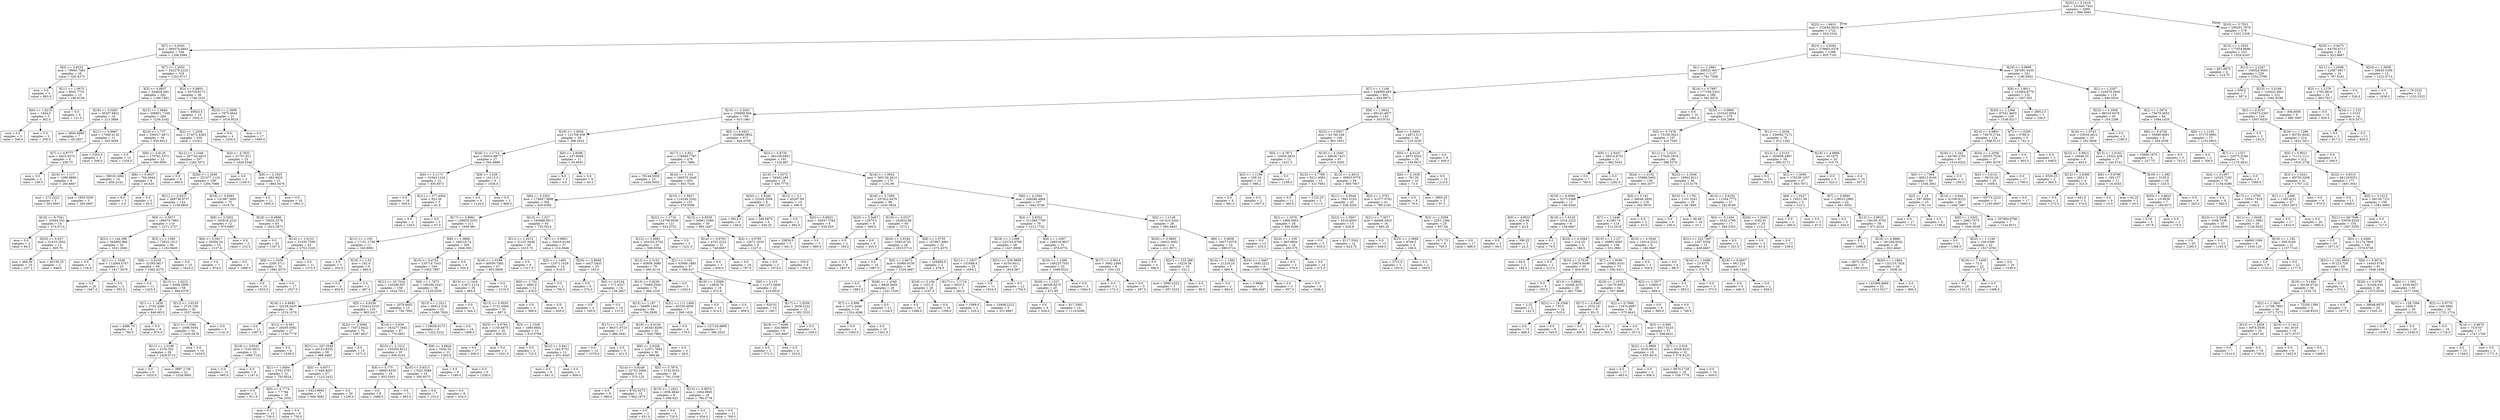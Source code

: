 digraph Tree {
node [shape=box] ;
0 [label="X[25] <= 5.1619\nmse = 331640.7441\nsamples = 2000\nvalue = 994.5945"] ;
1 [label="X[25] <= 1.6631\nmse = 315644.5816\nsamples = 1722\nvalue = 924.1034"] ;
0 -> 1 [labeldistance=2.5, labelangle=45, headlabel="True"] ;
2 [label="X[7] <= 0.8355\nmse = 369374.9403\nsamples = 334\nvalue = 1208.2994"] ;
1 -> 2 ;
3 [label="X[0] <= 3.8223\nmse = 79940.7461\nsamples = 16\nvalue = 320.4375"] ;
2 -> 3 ;
4 [label="mse = 0.0\nsamples = 3\nvalue = 883.0"] ;
3 -> 4 ;
5 [label="X[11] <= 1.0675\nmse = 8501.7751\nsamples = 13\nvalue = 190.6154"] ;
3 -> 5 ;
6 [label="X[6] <= 1.8215\nmse = 1944.0\nsamples = 5\nvalue = 302.0"] ;
5 -> 6 ;
7 [label="mse = 0.0\nsamples = 3\nvalue = 266.0"] ;
6 -> 7 ;
8 [label="mse = 0.0\nsamples = 2\nvalue = 356.0"] ;
6 -> 8 ;
9 [label="mse = 0.0\nsamples = 8\nvalue = 121.0"] ;
5 -> 9 ;
10 [label="X[7] <= 1.2555\nmse = 342279.2225\nsamples = 318\nvalue = 1252.9717"] ;
2 -> 10 ;
11 [label="X[3] <= 0.8937\nmse = 344828.082\nsamples = 282\nvalue = 1189.7482"] ;
10 -> 11 ;
12 [label="X[18] <= 5.0283\nmse = 30207.6821\nsamples = 18\nvalue = 213.3889"] ;
11 -> 12 ;
13 [label="mse = 3840.4898\nsamples = 7\nvalue = 45.2857"] ;
12 -> 13 ;
14 [label="X[11] <= 0.9667\nmse = 17560.4132\nsamples = 11\nvalue = 320.3636"] ;
12 -> 14 ;
15 [label="X[7] <= 0.8777\nmse = 4425.9375\nsamples = 8\nvalue = 250.75"] ;
14 -> 15 ;
16 [label="mse = 0.0\nsamples = 2\nvalue = 149.0"] ;
15 -> 16 ;
17 [label="X[19] <= 1.117\nmse = 1299.8889\nsamples = 6\nvalue = 284.6667"] ;
15 -> 17 ;
18 [label="mse = 272.2222\nsamples = 3\nvalue = 303.6667"] ;
17 -> 18 ;
19 [label="mse = 1605.5556\nsamples = 3\nvalue = 265.6667"] ;
17 -> 19 ;
20 [label="mse = 5202.0\nsamples = 3\nvalue = 506.0"] ;
14 -> 20 ;
21 [label="X[15] <= 1.0646\nmse = 296851.7169\nsamples = 264\nvalue = 1256.3182"] ;
11 -> 21 ;
22 [label="X[10] <= 1.737\nmse = 250017.4671\nsamples = 34\nvalue = 830.9412"] ;
21 -> 22 ;
23 [label="mse = 0.0\nsamples = 12\nvalue = 1326.0"] ;
22 -> 23 ;
24 [label="X[8] <= 0.9135\nmse = 179791.5372\nsamples = 22\nvalue = 560.9091"] ;
22 -> 24 ;
25 [label="mse = 39019.1684\nsamples = 14\nvalue = 858.2143"] ;
24 -> 25 ;
26 [label="X[8] <= 0.9437\nmse = 764.4844\nsamples = 8\nvalue = 40.625"] ;
24 -> 26 ;
27 [label="mse = 8.0\nsamples = 3\nvalue = 5.0"] ;
26 -> 27 ;
28 [label="mse = 0.0\nsamples = 5\nvalue = 62.0"] ;
26 -> 28 ;
29 [label="X[2] <= 1.3206\nmse = 273072.4383\nsamples = 230\nvalue = 1319.2"] ;
21 -> 29 ;
30 [label="X[12] <= 1.1546\nmse = 267744.4915\nsamples = 207\nvalue = 1262.5072"] ;
29 -> 30 ;
31 [label="mse = 0.0\nsamples = 8\nvalue = 460.0"] ;
30 -> 31 ;
32 [label="X[26] <= 1.2046\nmse = 251577.1124\nsamples = 199\nvalue = 1294.7688"] ;
30 -> 32 ;
33 [label="X[11] <= 0.9237\nmse = 268736.9737\nsamples = 124\nvalue = 1158.6855"] ;
32 -> 33 ;
34 [label="X[18] <= 8.7041\nmse = 32944.352\nsamples = 14\nvalue = 274.0714"] ;
33 -> 34 ;
35 [label="mse = 0.0\nsamples = 2\nvalue = 84.0"] ;
34 -> 35 ;
36 [label="X[20] <= 0.837\nmse = 31410.3542\nsamples = 12\nvalue = 305.75"] ;
34 -> 36 ;
37 [label="mse = 466.56\nsamples = 10\nvalue = 237.2"] ;
36 -> 37 ;
38 [label="mse = 45156.25\nsamples = 2\nvalue = 648.5"] ;
36 -> 38 ;
39 [label="X[9] <= 3.5971\nmse = 186474.7983\nsamples = 110\nvalue = 1271.2727"] ;
33 -> 39 ;
40 [label="X[21] <= 144.398\nmse = 393892.966\nsamples = 26\nvalue = 1621.2692"] ;
39 -> 40 ;
41 [label="mse = 0.0\nsamples = 3\nvalue = 118.0"] ;
40 -> 41 ;
42 [label="X[1] <= 1.3338\nmse = 112064.5747\nsamples = 23\nvalue = 1817.3478"] ;
40 -> 42 ;
43 [label="mse = 0.0\nsamples = 20\nvalue = 1947.0"] ;
42 -> 43 ;
44 [label="mse = 0.0\nsamples = 3\nvalue = 953.0"] ;
42 -> 44 ;
45 [label="X[3] <= 1.1595\nmse = 72622.1512\nsamples = 84\nvalue = 1162.9405"] ;
39 -> 45 ;
46 [label="X[8] <= 0.9159\nmse = 32395.0817\nsamples = 69\nvalue = 1062.9275"] ;
45 -> 46 ;
47 [label="mse = 0.0\nsamples = 11\nvalue = 1423.0"] ;
46 -> 47 ;
48 [label="X[13] <= 1.0223\nmse = 9286.2999\nsamples = 58\nvalue = 994.6379"] ;
46 -> 48 ;
49 [label="X[1] <= 1.1839\nmse = 3702.2485\nsamples = 13\nvalue = 846.4615"] ;
48 -> 49 ;
50 [label="mse = 6486.75\nsamples = 4\nvalue = 784.5"] ;
49 -> 50 ;
51 [label="mse = 0.0\nsamples = 9\nvalue = 874.0"] ;
49 -> 51 ;
52 [label="X[12] <= 3.6235\nmse = 2724.158\nsamples = 45\nvalue = 1037.4444"] ;
48 -> 52 ;
53 [label="X[1] <= 1.3382\nmse = 2098.0454\nsamples = 42\nvalue = 1030.0476"] ;
52 -> 53 ;
54 [label="X[11] <= 1.0196\nmse = 3135.352\nsamples = 28\nvalue = 1028.0714"] ;
53 -> 54 ;
55 [label="mse = 0.0\nsamples = 6\nvalue = 1025.0"] ;
54 -> 55 ;
56 [label="mse = 3987.1736\nsamples = 22\nvalue = 1028.9091"] ;
54 -> 56 ;
57 [label="mse = 0.0\nsamples = 14\nvalue = 1034.0"] ;
53 -> 57 ;
58 [label="mse = 0.0\nsamples = 3\nvalue = 1141.0"] ;
52 -> 58 ;
59 [label="mse = 0.0\nsamples = 15\nvalue = 1623.0"] ;
45 -> 59 ;
60 [label="X[19] <= 0.9593\nmse = 141967.5691\nsamples = 75\nvalue = 1519.76"] ;
32 -> 60 ;
61 [label="X[9] <= 3.3052\nmse = 162818.2222\nsamples = 12\nvalue = 974.6667"] ;
60 -> 61 ;
62 [label="X[4] <= 5.5917\nmse = 55050.24\nsamples = 10\nvalue = 1127.6"] ;
61 -> 62 ;
63 [label="mse = 0.0\nsamples = 7\nvalue = 974.0"] ;
62 -> 63 ;
64 [label="mse = 0.0\nsamples = 3\nvalue = 1486.0"] ;
62 -> 64 ;
65 [label="mse = 0.0\nsamples = 2\nvalue = 210.0"] ;
61 -> 65 ;
66 [label="X[18] <= 6.9886\nmse = 70620.3376\nsamples = 63\nvalue = 1623.5873"] ;
60 -> 66 ;
67 [label="mse = 0.0\nsamples = 20\nvalue = 1347.0"] ;
66 -> 67 ;
68 [label="X[14] <= 1.0123\nmse = 51335.7599\nsamples = 43\nvalue = 1752.2326"] ;
66 -> 68 ;
69 [label="X[8] <= 1.0456\nmse = 2200.3711\nsamples = 32\nvalue = 1882.9375"] ;
68 -> 69 ;
70 [label="mse = 0.0\nsamples = 15\nvalue = 1833.0"] ;
69 -> 70 ;
71 [label="mse = 0.0\nsamples = 17\nvalue = 1927.0"] ;
69 -> 71 ;
72 [label="mse = 0.0\nsamples = 11\nvalue = 1372.0"] ;
68 -> 72 ;
73 [label="X[4] <= 4.7932\nmse = 31757.811\nsamples = 23\nvalue = 1829.4348"] ;
29 -> 73 ;
74 [label="mse = 0.0\nsamples = 2\nvalue = 1256.0"] ;
73 -> 74 ;
75 [label="X[9] <= 2.1925\nmse = 482.9025\nsamples = 21\nvalue = 1884.0476"] ;
73 -> 75 ;
76 [label="mse = 0.0\nsamples = 11\nvalue = 1905.0"] ;
75 -> 76 ;
77 [label="mse = 0.0\nsamples = 10\nvalue = 1861.0"] ;
75 -> 77 ;
78 [label="X[3] <= 0.8903\nmse = 45728.6173\nsamples = 36\nvalue = 1748.2222"] ;
10 -> 78 ;
79 [label="mse = 40824.0\nsamples = 15\nvalue = 1932.0"] ;
78 -> 79 ;
80 [label="X[23] <= 2.3888\nmse = 7875.6644\nsamples = 21\nvalue = 1616.9524"] ;
78 -> 80 ;
81 [label="mse = 0.0\nsamples = 4\nvalue = 1434.0"] ;
80 -> 81 ;
82 [label="mse = 0.0\nsamples = 17\nvalue = 1660.0"] ;
80 -> 82 ;
83 [label="X[23] <= 4.8392\nmse = 278603.0376\nsamples = 1388\nvalue = 855.7161"] ;
1 -> 83 ;
84 [label="X[1] <= 1.2861\nmse = 246331.9017\nsamples = 1137\nvalue = 781.7098"] ;
83 -> 84 ;
85 [label="X[7] <= 1.1148\nmse = 248095.485\nsamples = 852\nvalue = 854.8873"] ;
84 -> 85 ;
86 [label="X[10] <= 2.3261\nmse = 259089.946\nsamples = 709\nvalue = 915.1961"] ;
85 -> 86 ;
87 [label="X[19] <= 1.0654\nmse = 121706.036\nsamples = 38\nvalue = 398.2632"] ;
86 -> 87 ;
88 [label="X[26] <= 1.1713\nmse = 95910.9877\nsamples = 27\nvalue = 545.8889"] ;
87 -> 88 ;
89 [label="X[6] <= 3.1173\nmse = 31042.1224\nsamples = 21\nvalue = 405.8571"] ;
88 -> 89 ;
90 [label="mse = 0.0\nsamples = 16\nvalue = 504.0"] ;
89 -> 90 ;
91 [label="X[21] <= 377.4504\nmse = 922.56\nsamples = 5\nvalue = 91.8"] ;
89 -> 91 ;
92 [label="mse = 0.0\nsamples = 2\nvalue = 129.0"] ;
91 -> 92 ;
93 [label="mse = 0.0\nsamples = 3\nvalue = 67.0"] ;
91 -> 93 ;
94 [label="X[9] <= 3.238\nmse = 14112.0\nsamples = 6\nvalue = 1036.0"] ;
88 -> 94 ;
95 [label="mse = 0.0\nsamples = 4\nvalue = 1120.0"] ;
94 -> 95 ;
96 [label="mse = 0.0\nsamples = 2\nvalue = 868.0"] ;
94 -> 96 ;
97 [label="X[0] <= 2.8596\nmse = 227.9008\nsamples = 11\nvalue = 35.9091"] ;
87 -> 97 ;
98 [label="mse = 9.0\nsamples = 2\nvalue = 4.0"] ;
97 -> 98 ;
99 [label="mse = 0.0\nsamples = 9\nvalue = 43.0"] ;
97 -> 99 ;
100 [label="X[5] <= 0.9421\nmse = 250880.0852\nsamples = 671\nvalue = 944.4709"] ;
86 -> 100 ;
101 [label="X[17] <= 0.821\nmse = 179490.7787\nsamples = 478\nvalue = 871.7866"] ;
100 -> 101 ;
102 [label="mse = 76144.5936\nsamples = 23\nvalue = 1426.5652"] ;
101 -> 102 ;
103 [label="X[16] <= 1.102\nmse = 168370.3449\nsamples = 455\nvalue = 843.7429"] ;
101 -> 103 ;
104 [label="X[6] <= 5.2301\nmse = 174847.3998\nsamples = 304\nvalue = 926.0395"] ;
103 -> 104 ;
105 [label="X[17] <= 0.8961\nmse = 158055.5352\nsamples = 211\nvalue = 1009.981"] ;
104 -> 105 ;
106 [label="X[11] <= 1.105\nmse = 17151.1736\nsamples = 11\nvalue = 345.9091"] ;
105 -> 106 ;
107 [label="mse = 0.0\nsamples = 5\nvalue = 203.0"] ;
106 -> 107 ;
108 [label="X[16] <= 1.02\nmse = 242.0\nsamples = 6\nvalue = 465.0"] ;
106 -> 108 ;
109 [label="mse = 0.0\nsamples = 4\nvalue = 454.0"] ;
108 -> 109 ;
110 [label="mse = 0.0\nsamples = 2\nvalue = 487.0"] ;
108 -> 110 ;
111 [label="X[8] <= 1.0868\nmse = 140216.74\nsamples = 200\nvalue = 1046.505"] ;
105 -> 111 ;
112 [label="X[10] <= 6.4752\nmse = 135714.7543\nsamples = 194\nvalue = 1062.7887"] ;
111 -> 112 ;
113 [label="X[21] <= 33.7524\nmse = 120289.507\nsamples = 158\nvalue = 1024.7911"] ;
112 -> 113 ;
114 [label="X[18] <= 6.8693\nmse = 32228.3435\nsamples = 38\nvalue = 1219.1579"] ;
113 -> 114 ;
115 [label="mse = 0.0\nsamples = 11\nvalue = 1387.0"] ;
114 -> 115 ;
116 [label="X[12] <= 4.561\nmse = 29205.5062\nsamples = 27\nvalue = 1150.7778"] ;
114 -> 116 ;
117 [label="X[18] <= 9.9161\nmse = 7245.0612\nsamples = 21\nvalue = 1068.7143"] ;
116 -> 117 ;
118 [label="mse = 0.0\nsamples = 12\nvalue = 995.0"] ;
117 -> 118 ;
119 [label="mse = 0.0\nsamples = 9\nvalue = 1167.0"] ;
117 -> 119 ;
120 [label="mse = 0.0\nsamples = 6\nvalue = 1438.0"] ;
116 -> 120 ;
121 [label="X[5] <= 0.8256\nmse = 132424.0333\nsamples = 120\nvalue = 963.2417"] ;
113 -> 121 ;
122 [label="X[25] <= 3.2084\nmse = 73072.8422\nsamples = 73\nvalue = 1087.6027"] ;
121 -> 122 ;
123 [label="X[21] <= 207.3349\nmse = 44123.8335\nsamples = 58\nvalue = 988.4483"] ;
122 -> 123 ;
124 [label="X[1] <= 1.0494\nmse = 2703.3787\nsamples = 21\nvalue = 750.9524"] ;
123 -> 124 ;
125 [label="mse = 0.0\nsamples = 2\nvalue = 911.0"] ;
124 -> 125 ;
126 [label="X[0] <= 4.7774\nmse = 7.7784\nsamples = 19\nvalue = 734.1053"] ;
124 -> 126 ;
127 [label="mse = 0.0\nsamples = 13\nvalue = 736.0"] ;
126 -> 127 ;
128 [label="mse = 0.0\nsamples = 6\nvalue = 730.0"] ;
126 -> 128 ;
129 [label="X[0] <= 4.4071\nmse = 17449.8057\nsamples = 37\nvalue = 1123.2432"] ;
123 -> 129 ;
130 [label="mse = 5423.8893\nsamples = 17\nvalue = 990.5882"] ;
129 -> 130 ;
131 [label="mse = 0.0\nsamples = 20\nvalue = 1236.0"] ;
129 -> 131 ;
132 [label="mse = 0.0\nsamples = 15\nvalue = 1471.0"] ;
122 -> 132 ;
133 [label="X[14] <= 0.939\nmse = 163277.1842\nsamples = 47\nvalue = 770.0851"] ;
121 -> 133 ;
134 [label="X[23] <= 2.1512\nmse = 105264.8212\nsamples = 35\nvalue = 600.9143"] ;
133 -> 134 ;
135 [label="X[9] <= 5.775\nmse = 39983.9335\nsamples = 19\nvalue = 853.5263"] ;
134 -> 135 ;
136 [label="mse = 0.0\nsamples = 8\nvalue = 1088.0"] ;
135 -> 136 ;
137 [label="mse = 0.0\nsamples = 11\nvalue = 683.0"] ;
135 -> 137 ;
138 [label="X[10] <= 5.8313\nmse = 17022.0586\nsamples = 16\nvalue = 300.9375"] ;
134 -> 138 ;
139 [label="mse = 0.0\nsamples = 7\nvalue = 153.0"] ;
138 -> 139 ;
140 [label="mse = 0.0\nsamples = 9\nvalue = 416.0"] ;
138 -> 140 ;
141 [label="X[6] <= 4.8824\nmse = 5550.25\nsamples = 12\nvalue = 1263.5"] ;
133 -> 141 ;
142 [label="mse = 0.0\nsamples = 6\nvalue = 1189.0"] ;
141 -> 142 ;
143 [label="mse = 0.0\nsamples = 6\nvalue = 1338.0"] ;
141 -> 143 ;
144 [label="X[6] <= 1.7873\nmse = 169266.5247\nsamples = 36\nvalue = 1229.5556"] ;
112 -> 144 ;
145 [label="mse = 2078.4852\nsamples = 13\nvalue = 756.7692"] ;
144 -> 145 ;
146 [label="X[15] <= 1.2511\nmse = 66012.518\nsamples = 23\nvalue = 1496.7826"] ;
144 -> 146 ;
147 [label="mse = 118638.6173\nsamples = 9\nvalue = 1322.2222"] ;
146 -> 147 ;
148 [label="mse = 0.0\nsamples = 14\nvalue = 1609.0"] ;
146 -> 148 ;
149 [label="mse = 0.0\nsamples = 6\nvalue = 520.0"] ;
111 -> 149 ;
150 [label="X[13] <= 1.027\nmse = 160688.0911\nsamples = 93\nvalue = 735.5914"] ;
104 -> 150 ;
151 [label="X[11] <= 1.2012\nmse = 51231.0446\nsamples = 56\nvalue = 1013.75"] ;
150 -> 151 ;
152 [label="X[16] <= 1.0189\nmse = 40059.7492\nsamples = 47\nvalue = 955.6809"] ;
151 -> 152 ;
153 [label="X[15] <= 1.1416\nmse = 21871.2114\nsamples = 35\nvalue = 865.4"] ;
152 -> 153 ;
154 [label="mse = 0.0\nsamples = 2\nvalue = 344.0"] ;
153 -> 154 ;
155 [label="X[13] <= 0.9555\nmse = 5721.9394\nsamples = 33\nvalue = 897.0"] ;
153 -> 155 ;
156 [label="X[25] <= 4.0794\nmse = 1150.6875\nsamples = 20\nvalue = 950.25"] ;
155 -> 156 ;
157 [label="mse = 0.0\nsamples = 17\nvalue = 936.0"] ;
156 -> 157 ;
158 [label="mse = 0.0\nsamples = 3\nvalue = 1031.0"] ;
156 -> 158 ;
159 [label="X[3] <= 1.1529\nmse = 1680.8402\nsamples = 13\nvalue = 815.0769"] ;
155 -> 159 ;
160 [label="mse = 0.0\nsamples = 2\nvalue = 725.0"] ;
159 -> 160 ;
161 [label="X[22] <= 0.8411\nmse = 242.9752\nsamples = 11\nvalue = 831.4545"] ;
159 -> 161 ;
162 [label="mse = 0.0\nsamples = 8\nvalue = 841.0"] ;
161 -> 162 ;
163 [label="mse = 0.0\nsamples = 3\nvalue = 806.0"] ;
161 -> 163 ;
164 [label="mse = 0.0\nsamples = 12\nvalue = 1219.0"] ;
152 -> 164 ;
165 [label="mse = 0.0\nsamples = 9\nvalue = 1317.0"] ;
151 -> 165 ;
166 [label="X[7] <= 0.9903\nmse = 32010.6194\nsamples = 37\nvalue = 314.5946"] ;
150 -> 166 ;
167 [label="X[2] <= 1.1485\nmse = 12071.1429\nsamples = 14\nvalue = 516.0"] ;
166 -> 167 ;
168 [label="X[0] <= 2.702\nmse = 2883.0\nsamples = 12\nvalue = 476.0"] ;
167 -> 168 ;
169 [label="mse = 0.0\nsamples = 3\nvalue = 569.0"] ;
168 -> 169 ;
170 [label="mse = 0.0\nsamples = 9\nvalue = 445.0"] ;
168 -> 170 ;
171 [label="mse = 0.0\nsamples = 2\nvalue = 756.0"] ;
167 -> 171 ;
172 [label="X[20] <= 0.8949\nmse = 4427.0435\nsamples = 23\nvalue = 192.0"] ;
166 -> 172 ;
173 [label="mse = 0.0\nsamples = 9\nvalue = 274.0"] ;
172 -> 173 ;
174 [label="X[0] <= 4.6104\nmse = 171.6327\nsamples = 14\nvalue = 139.2857"] ;
172 -> 174 ;
175 [label="mse = 0.0\nsamples = 4\nvalue = 160.0"] ;
174 -> 175 ;
176 [label="mse = 0.0\nsamples = 10\nvalue = 131.0"] ;
174 -> 176 ;
177 [label="X[15] <= 1.5827\nmse = 114244.3342\nsamples = 151\nvalue = 678.0596"] ;
103 -> 177 ;
178 [label="X[22] <= 1.1718\nmse = 114758.8506\nsamples = 121\nvalue = 624.9752"] ;
177 -> 178 ;
179 [label="X[12] <= 2.6981\nmse = 103192.5734\nsamples = 116\nvalue = 598.8534"] ;
178 -> 179 ;
180 [label="X[12] <= 2.3152\nmse = 93856.3086\nsamples = 79\nvalue = 692.9114"] ;
179 -> 180 ;
181 [label="X[13] <= 0.9239\nmse = 75869.3504\nsamples = 76\nvalue = 664.2105"] ;
180 -> 181 ;
182 [label="X[15] <= 1.187\nmse = 59499.1044\nsamples = 69\nvalue = 704.2899"] ;
181 -> 182 ;
183 [label="X[17] <= 1.127\nmse = 86371.9723\nsamples = 17\nvalue = 886.2941"] ;
182 -> 183 ;
184 [label="mse = 0.0\nsamples = 12\nvalue = 1076.0"] ;
183 -> 184 ;
185 [label="mse = 0.0\nsamples = 5\nvalue = 431.0"] ;
183 -> 185 ;
186 [label="X[18] <= 8.6136\nmse = 36343.8206\nsamples = 52\nvalue = 644.7885"] ;
182 -> 186 ;
187 [label="X[6] <= 2.0328\nmse = 21971.7684\nsamples = 50\nvalue = 669.46"] ;
186 -> 187 ;
188 [label="X[14] <= 0.9248\nmse = 22752.3594\nsamples = 24\nvalue = 570.125"] ;
187 -> 188 ;
189 [label="mse = 0.0\nsamples = 8\nvalue = 386.0"] ;
188 -> 189 ;
190 [label="mse = 8702.0273\nsamples = 16\nvalue = 662.1875"] ;
188 -> 190 ;
191 [label="X[5] <= 0.7874\nmse = 3735.0533\nsamples = 26\nvalue = 761.1538"] ;
187 -> 191 ;
192 [label="X[15] <= 1.2621\nmse = 1856.4844\nsamples = 8\nvalue = 686.625"] ;
191 -> 192 ;
193 [label="mse = 0.0\nsamples = 3\nvalue = 631.0"] ;
192 -> 193 ;
194 [label="mse = 0.0\nsamples = 5\nvalue = 720.0"] ;
192 -> 194 ;
195 [label="X[13] <= 0.8974\nmse = 1004.0895\nsamples = 18\nvalue = 794.2778"] ;
191 -> 195 ;
196 [label="mse = 0.0\nsamples = 7\nvalue = 834.0"] ;
195 -> 196 ;
197 [label="mse = 0.0\nsamples = 11\nvalue = 769.0"] ;
195 -> 197 ;
198 [label="mse = 0.0\nsamples = 2\nvalue = 28.0"] ;
186 -> 198 ;
199 [label="X[21] <= 111.1494\nmse = 65320.6939\nsamples = 7\nvalue = 269.1429"] ;
181 -> 199 ;
200 [label="mse = 0.0\nsamples = 4\nvalue = 179.0"] ;
199 -> 200 ;
201 [label="mse = 127134.8889\nsamples = 3\nvalue = 389.3333"] ;
199 -> 201 ;
202 [label="mse = 0.0\nsamples = 3\nvalue = 1420.0"] ;
180 -> 202 ;
203 [label="X[1] <= 1.031\nmse = 63906.1885\nsamples = 37\nvalue = 398.027"] ;
179 -> 203 ;
204 [label="X[19] <= 1.0589\nmse = 13829.76\nsamples = 15\nvalue = 672.8"] ;
203 -> 204 ;
205 [label="mse = 0.0\nsamples = 12\nvalue = 614.0"] ;
204 -> 205 ;
206 [label="mse = 0.0\nsamples = 3\nvalue = 908.0"] ;
204 -> 206 ;
207 [label="X[6] <= 3.115\nmse = 11473.5806\nsamples = 22\nvalue = 210.6818"] ;
203 -> 207 ;
208 [label="mse = 620.01\nsamples = 10\nvalue = 100.7"] ;
207 -> 208 ;
209 [label="X[17] <= 1.0559\nmse = 2038.2222\nsamples = 12\nvalue = 302.3333"] ;
207 -> 209 ;
210 [label="X[18] <= 7.4066\nmse = 320.8889\nsamples = 6\nvalue = 345.6667"] ;
209 -> 210 ;
211 [label="mse = 0.0\nsamples = 2\nvalue = 371.0"] ;
210 -> 211 ;
212 [label="mse = 0.0\nsamples = 4\nvalue = 333.0"] ;
210 -> 212 ;
213 [label="mse = 0.0\nsamples = 6\nvalue = 259.0"] ;
209 -> 213 ;
214 [label="mse = 0.0\nsamples = 5\nvalue = 1231.0"] ;
178 -> 214 ;
215 [label="X[13] <= 0.9539\nmse = 54961.5389\nsamples = 30\nvalue = 892.1667"] ;
177 -> 215 ;
216 [label="X[14] <= 0.8793\nmse = 4702.2222\nsamples = 21\nvalue = 748.6667"] ;
215 -> 216 ;
217 [label="mse = 0.0\nsamples = 5\nvalue = 626.0"] ;
216 -> 217 ;
218 [label="mse = 0.0\nsamples = 16\nvalue = 787.0"] ;
216 -> 218 ;
219 [label="X[4] <= 4.0785\nmse = 12071.3333\nsamples = 9\nvalue = 1227.0"] ;
215 -> 219 ;
220 [label="mse = 0.0\nsamples = 3\nvalue = 1073.0"] ;
219 -> 220 ;
221 [label="mse = 320.0\nsamples = 6\nvalue = 1304.0"] ;
219 -> 221 ;
222 [label="X[3] <= 0.8735\nmse = 382198.6851\nsamples = 193\nvalue = 1124.487"] ;
100 -> 222 ;
223 [label="X[19] <= 1.0272\nmse = 59302.284\nsamples = 18\nvalue = 458.7778"] ;
222 -> 223 ;
224 [label="X[20] <= 0.9282\nmse = 23264.3594\nsamples = 8\nvalue = 286.125"] ;
223 -> 224 ;
225 [label="mse = 6912.0\nsamples = 4\nvalue = 146.0"] ;
224 -> 225 ;
226 [label="mse = 346.6875\nsamples = 4\nvalue = 426.25"] ;
224 -> 226 ;
227 [label="X[12] <= 3.2\nmse = 45207.69\nsamples = 10\nvalue = 596.9"] ;
223 -> 227 ;
228 [label="mse = 0.0\nsamples = 2\nvalue = 862.0"] ;
227 -> 228 ;
229 [label="X[5] <= 0.9923\nmse = 34547.7344\nsamples = 8\nvalue = 530.625"] ;
227 -> 229 ;
230 [label="mse = 33856.0\nsamples = 5\nvalue = 441.0"] ;
229 -> 230 ;
231 [label="mse = 0.0\nsamples = 3\nvalue = 680.0"] ;
229 -> 231 ;
232 [label="X[16] <= 1.0924\nmse = 365139.2613\nsamples = 175\nvalue = 1192.96"] ;
222 -> 232 ;
233 [label="X[18] <= 3.7269\nmse = 297922.6479\nsamples = 68\nvalue = 1430.3824"] ;
232 -> 233 ;
234 [label="X[25] <= 3.3467\nmse = 12675.0\nsamples = 8\nvalue = 360.0"] ;
233 -> 234 ;
235 [label="mse = 0.0\nsamples = 2\nvalue = 165.0"] ;
234 -> 235 ;
236 [label="mse = 0.0\nsamples = 6\nvalue = 425.0"] ;
234 -> 236 ;
237 [label="X[10] <= 5.0227\nmse = 162824.89\nsamples = 60\nvalue = 1573.1"] ;
233 -> 237 ;
238 [label="X[26] <= 0.9184\nmse = 5583.6735\nsamples = 28\nvalue = 1915.5714"] ;
237 -> 238 ;
239 [label="mse = 0.0\nsamples = 9\nvalue = 1807.0"] ;
238 -> 239 ;
240 [label="mse = 0.0\nsamples = 19\nvalue = 1967.0"] ;
238 -> 240 ;
241 [label="X[8] <= 1.0735\nmse = 107987.4961\nsamples = 32\nvalue = 1273.4375"] ;
237 -> 241 ;
242 [label="X[0] <= 2.4673\nmse = 54960.9156\nsamples = 30\nvalue = 1326.4667"] ;
241 -> 242 ;
243 [label="mse = 0.0\nsamples = 4\nvalue = 1881.0"] ;
242 -> 243 ;
244 [label="X[26] <= 1.1049\nmse = 8829.3609\nsamples = 26\nvalue = 1241.1538"] ;
242 -> 244 ;
245 [label="X[7] <= 0.896\nmse = 1372.2449\nsamples = 14\nvalue = 1324.4286"] ;
244 -> 245 ;
246 [label="mse = 0.0\nsamples = 4\nvalue = 1383.0"] ;
245 -> 246 ;
247 [label="mse = 0.0\nsamples = 10\nvalue = 1301.0"] ;
245 -> 247 ;
248 [label="mse = 0.0\nsamples = 12\nvalue = 1144.0"] ;
244 -> 248 ;
249 [label="mse = 228484.0\nsamples = 2\nvalue = 478.0"] ;
241 -> 249 ;
250 [label="X[6] <= 4.1564\nmse = 349266.4804\nsamples = 107\nvalue = 1042.0748"] ;
232 -> 250 ;
251 [label="X[4] <= 5.8353\nmse = 311589.7709\nsamples = 79\nvalue = 1212.7722"] ;
250 -> 251 ;
252 [label="X[19] <= 1.1398\nmse = 233743.6766\nsamples = 48\nvalue = 1427.8958"] ;
251 -> 252 ;
253 [label="X[1] <= 1.1837\nmse = 151688.8\nsamples = 25\nvalue = 1054.2"] ;
252 -> 253 ;
254 [label="X[10] <= 5.194\nmse = 1521.0\nsamples = 20\nvalue = 1247.0"] ;
253 -> 254 ;
255 [label="mse = 0.0\nsamples = 10\nvalue = 1286.0"] ;
254 -> 255 ;
256 [label="mse = 0.0\nsamples = 10\nvalue = 1208.0"] ;
254 -> 256 ;
257 [label="X[17] <= 1.1716\nmse = 8923.2\nsamples = 5\nvalue = 283.0"] ;
253 -> 257 ;
258 [label="mse = 1089.0\nsamples = 2\nvalue = 225.0"] ;
257 -> 258 ;
259 [label="mse = 10408.2222\nsamples = 3\nvalue = 321.6667"] ;
257 -> 259 ;
260 [label="X[21] <= 239.9906\nmse = 6150.6011\nsamples = 23\nvalue = 1834.087"] ;
252 -> 260 ;
261 [label="mse = 0.0\nsamples = 11\nvalue = 1916.0"] ;
260 -> 261 ;
262 [label="mse = 0.0\nsamples = 12\nvalue = 1759.0"] ;
260 -> 262 ;
263 [label="X[8] <= 1.0307\nmse = 249516.9927\nsamples = 31\nvalue = 879.6774"] ;
251 -> 263 ;
264 [label="X[19] <= 1.1398\nmse = 149225.7051\nsamples = 23\nvalue = 1098.6522"] ;
263 -> 264 ;
265 [label="X[26] <= 1.1337\nmse = 48338.8275\nsamples = 20\nvalue = 971.85"] ;
264 -> 265 ;
266 [label="mse = 0.0\nsamples = 6\nvalue = 638.0"] ;
265 -> 266 ;
267 [label="mse = 817.2092\nsamples = 14\nvalue = 1114.9286"] ;
265 -> 267 ;
268 [label="mse = 0.0\nsamples = 3\nvalue = 1944.0"] ;
264 -> 268 ;
269 [label="X[17] <= 0.9014\nmse = 3662.1094\nsamples = 8\nvalue = 250.125"] ;
263 -> 269 ;
270 [label="mse = 0.0\nsamples = 3\nvalue = 172.0"] ;
269 -> 270 ;
271 [label="mse = 0.0\nsamples = 5\nvalue = 297.0"] ;
269 -> 271 ;
272 [label="X[5] <= 1.1139\nmse = 141410.3202\nsamples = 28\nvalue = 560.4643"] ;
250 -> 272 ;
273 [label="X[26] <= 0.9895\nmse = 19433.4082\nsamples = 14\nvalue = 221.8571"] ;
272 -> 273 ;
274 [label="mse = 0.0\nsamples = 4\nvalue = 396.0"] ;
273 -> 274 ;
275 [label="X[21] <= 233.288\nmse = 10224.36\nsamples = 10\nvalue = 152.2"] ;
273 -> 275 ;
276 [label="mse = 3990.2222\nsamples = 3\nvalue = 297.3333"] ;
275 -> 276 ;
277 [label="mse = 0.0\nsamples = 7\nvalue = 90.0"] ;
275 -> 277 ;
278 [label="X[9] <= 5.0658\nmse = 34077.6378\nsamples = 14\nvalue = 899.0714"] ;
272 -> 278 ;
279 [label="X[16] <= 1.1082\nmse = 21218.24\nsamples = 5\nvalue = 685.6"] ;
278 -> 279 ;
280 [label="mse = 0.0\nsamples = 2\nvalue = 864.0"] ;
279 -> 280 ;
281 [label="mse = 0.8889\nsamples = 3\nvalue = 566.6667"] ;
279 -> 281 ;
282 [label="X[24] <= 1.0467\nmse = 1840.2222\nsamples = 9\nvalue = 1017.6667"] ;
278 -> 282 ;
283 [label="mse = 0.0\nsamples = 3\nvalue = 957.0"] ;
282 -> 283 ;
284 [label="mse = 0.0\nsamples = 6\nvalue = 1048.0"] ;
282 -> 284 ;
285 [label="X[8] <= 1.0043\nmse = 86142.4877\nsamples = 143\nvalue = 555.8741"] ;
85 -> 285 ;
286 [label="X[22] <= 0.9507\nmse = 61746.248\nsamples = 109\nvalue = 661.1651"] ;
285 -> 286 ;
287 [label="X[0] <= 4.7871\nmse = 10350.5833\nsamples = 12\nvalue = 1031.5"] ;
286 -> 287 ;
288 [label="X[3] <= 1.1186\nmse = 108.16\nsamples = 10\nvalue = 986.2"] ;
287 -> 288 ;
289 [label="mse = 0.0\nsamples = 8\nvalue = 981.0"] ;
288 -> 289 ;
290 [label="mse = 0.0\nsamples = 2\nvalue = 1007.0"] ;
288 -> 290 ;
291 [label="mse = 0.0\nsamples = 2\nvalue = 1258.0"] ;
287 -> 291 ;
292 [label="X[18] <= 4.1645\nmse = 49038.7431\nsamples = 97\nvalue = 615.3505"] ;
286 -> 292 ;
293 [label="X[23] <= 4.7788\nmse = 8211.4083\nsamples = 13\nvalue = 321.7692"] ;
292 -> 293 ;
294 [label="mse = 0.0\nsamples = 11\nvalue = 360.0"] ;
293 -> 294 ;
295 [label="mse = 1122.25\nsamples = 2\nvalue = 111.5"] ;
293 -> 295 ;
296 [label="X[12] <= 2.4915\nmse = 39953.9779\nsamples = 84\nvalue = 660.7857"] ;
292 -> 296 ;
297 [label="X[11] <= 0.9544\nmse = 7681.0103\nsamples = 43\nvalue = 538.3256"] ;
296 -> 297 ;
298 [label="X[2] <= 1.5576\nmse = 1868.0663\nsamples = 28\nvalue = 490.9286"] ;
297 -> 298 ;
299 [label="mse = 0.0\nsamples = 12\nvalue = 533.0"] ;
298 -> 299 ;
300 [label="X[24] <= 1.139\nmse = 945.9844\nsamples = 16\nvalue = 459.375"] ;
298 -> 300 ;
301 [label="mse = 0.0\nsamples = 2\nvalue = 378.0"] ;
300 -> 301 ;
302 [label="mse = 0.0\nsamples = 14\nvalue = 471.0"] ;
300 -> 302 ;
303 [label="X[22] <= 1.0507\nmse = 6510.6933\nsamples = 15\nvalue = 626.8"] ;
297 -> 303 ;
304 [label="mse = 0.0\nsamples = 3\nvalue = 635.0"] ;
303 -> 304 ;
305 [label="mse = 8117.3542\nsamples = 12\nvalue = 624.75"] ;
303 -> 305 ;
306 [label="X[2] <= 1.3781\nmse = 41577.9762\nsamples = 41\nvalue = 789.2195"] ;
296 -> 306 ;
307 [label="X[21] <= 7.3077\nmse = 84606.5625\nsamples = 16\nvalue = 683.25"] ;
306 -> 307 ;
308 [label="mse = 0.0\nsamples = 12\nvalue = 849.0"] ;
307 -> 308 ;
309 [label="X[25] <= 3.3866\nmse = 8749.5\nsamples = 4\nvalue = 186.0"] ;
307 -> 309 ;
310 [label="mse = 3721.0\nsamples = 2\nvalue = 103.0"] ;
309 -> 310 ;
311 [label="mse = 0.0\nsamples = 2\nvalue = 269.0"] ;
309 -> 311 ;
312 [label="X[3] <= 1.0308\nmse = 2253.1584\nsamples = 25\nvalue = 857.04"] ;
306 -> 312 ;
313 [label="mse = 1471.75\nsamples = 8\nvalue = 795.5"] ;
312 -> 313 ;
314 [label="mse = 0.0\nsamples = 17\nvalue = 886.0"] ;
312 -> 314 ;
315 [label="X[4] <= 5.0493\nmse = 14872.513\nsamples = 34\nvalue = 218.3235"] ;
285 -> 315 ;
316 [label="X[0] <= 4.6124\nmse = 4972.6524\nsamples = 26\nvalue = 159.9615"] ;
315 -> 316 ;
317 [label="X[6] <= 3.1936\nmse = 781.05\nsamples = 10\nvalue = 73.5"] ;
316 -> 317 ;
318 [label="mse = 0.0\nsamples = 8\nvalue = 70.0"] ;
317 -> 318 ;
319 [label="mse = 3660.25\nsamples = 2\nvalue = 87.5"] ;
317 -> 319 ;
320 [label="mse = 0.0\nsamples = 16\nvalue = 214.0"] ;
316 -> 320 ;
321 [label="mse = 0.0\nsamples = 8\nvalue = 408.0"] ;
315 -> 321 ;
322 [label="X[14] <= 0.7897\nmse = 177194.2323\nsamples = 285\nvalue = 562.9474"] ;
84 -> 322 ;
323 [label="mse = 0.0\nsamples = 10\nvalue = 1461.0"] ;
322 -> 323 ;
324 [label="X[20] <= 0.9866\nmse = 153243.9954\nsamples = 275\nvalue = 530.2909"] ;
322 -> 324 ;
325 [label="X[5] <= 0.7478\nmse = 75156.3621\nsamples = 197\nvalue = 418.7005"] ;
324 -> 325 ;
326 [label="X[9] <= 2.9347\nmse = 58314.9752\nsamples = 11\nvalue = 962.5455"] ;
325 -> 326 ;
327 [label="mse = 0.0\nsamples = 7\nvalue = 780.0"] ;
326 -> 327 ;
328 [label="mse = 0.0\nsamples = 4\nvalue = 1282.0"] ;
326 -> 328 ;
329 [label="X[11] <= 1.0231\nmse = 57626.2916\nsamples = 186\nvalue = 386.5376"] ;
325 -> 329 ;
330 [label="X[24] <= 1.0152\nmse = 55996.5492\nsamples = 130\nvalue = 460.2077"] ;
329 -> 330 ;
331 [label="X[18] <= 6.0084\nmse = 5273.3388\nsamples = 11\nvalue = 106.4545"] ;
330 -> 331 ;
332 [label="X[0] <= 4.8031\nmse = 424.96\nsamples = 5\nvalue = 43.8"] ;
331 -> 332 ;
333 [label="mse = 0.0\nsamples = 3\nvalue = 58.0"] ;
332 -> 333 ;
334 [label="mse = 306.25\nsamples = 2\nvalue = 22.5"] ;
332 -> 334 ;
335 [label="X[19] <= 1.0135\nmse = 3316.2222\nsamples = 6\nvalue = 158.6667"] ;
331 -> 335 ;
336 [label="mse = 0.0\nsamples = 2\nvalue = 79.0"] ;
335 -> 336 ;
337 [label="X[25] <= 4.3284\nmse = 214.25\nsamples = 4\nvalue = 198.5"] ;
335 -> 337 ;
338 [label="mse = 64.0\nsamples = 2\nvalue = 185.0"] ;
337 -> 338 ;
339 [label="mse = 0.0\nsamples = 2\nvalue = 212.0"] ;
337 -> 339 ;
340 [label="X[0] <= 5.191\nmse = 48048.2856\nsamples = 119\nvalue = 492.9076"] ;
330 -> 340 ;
341 [label="X[7] <= 1.1446\nmse = 41295.74\nsamples = 114\nvalue = 512.2018"] ;
340 -> 341 ;
342 [label="X[15] <= 1.1127\nmse = 35865.4063\nsamples = 108\nvalue = 531.3981"] ;
341 -> 342 ;
343 [label="X[10] <= 3.7618\nmse = 24674.6498\nsamples = 35\nvalue = 404.9143"] ;
342 -> 343 ;
344 [label="mse = 0.0\nsamples = 9\nvalue = 183.0"] ;
343 -> 344 ;
345 [label="X[13] <= 0.8808\nmse = 10268.4275\nsamples = 26\nvalue = 481.7308"] ;
343 -> 345 ;
346 [label="mse = 2.25\nsamples = 2\nvalue = 142.5"] ;
345 -> 346 ;
347 [label="X[21] <= 16.3268\nmse = 735.0\nsamples = 24\nvalue = 510.0"] ;
345 -> 347 ;
348 [label="mse = 0.0\nsamples = 15\nvalue = 489.0"] ;
347 -> 348 ;
349 [label="mse = 0.0\nsamples = 9\nvalue = 545.0"] ;
347 -> 349 ;
350 [label="X[7] <= 1.0046\nmse = 29882.9161\nsamples = 73\nvalue = 592.0411"] ;
342 -> 350 ;
351 [label="X[19] <= 1.1078\nmse = 16170.9053\nsamples = 64\nvalue = 547.4688"] ;
350 -> 351 ;
352 [label="X[17] <= 0.9362\nmse = 2352.25\nsamples = 8\nvalue = 351.5"] ;
351 -> 352 ;
353 [label="mse = 0.0\nsamples = 4\nvalue = 400.0"] ;
352 -> 353 ;
354 [label="mse = 0.0\nsamples = 4\nvalue = 303.0"] ;
352 -> 354 ;
355 [label="X[2] <= 0.7996\nmse = 11874.9987\nsamples = 56\nvalue = 575.4643"] ;
351 -> 355 ;
356 [label="mse = 0.0\nsamples = 5\nvalue = 337.0"] ;
355 -> 356 ;
357 [label="X[3] <= 0.995\nmse = 6917.6225\nsamples = 51\nvalue = 598.8431"] ;
355 -> 357 ;
358 [label="X[22] <= 0.9906\nmse = 6220.6814\nsamples = 19\nvalue = 635.9474"] ;
357 -> 358 ;
359 [label="mse = 0.0\nsamples = 17\nvalue = 663.0"] ;
358 -> 359 ;
360 [label="mse = 0.0\nsamples = 2\nvalue = 406.0"] ;
358 -> 360 ;
361 [label="X[7] <= 0.916\nmse = 6028.6523\nsamples = 32\nvalue = 576.8125"] ;
357 -> 361 ;
362 [label="mse = 9974.1728\nsamples = 18\nvalue = 558.7778"] ;
361 -> 362 ;
363 [label="mse = 0.0\nsamples = 14\nvalue = 600.0"] ;
361 -> 363 ;
364 [label="X[2] <= 1.3577\nmse = 12800.0\nsamples = 9\nvalue = 909.0"] ;
350 -> 364 ;
365 [label="mse = 0.0\nsamples = 6\nvalue = 989.0"] ;
364 -> 365 ;
366 [label="mse = 0.0\nsamples = 3\nvalue = 749.0"] ;
364 -> 366 ;
367 [label="X[10] <= 4.3546\nmse = 13014.2222\nsamples = 6\nvalue = 166.6667"] ;
341 -> 367 ;
368 [label="mse = 0.0\nsamples = 2\nvalue = 328.0"] ;
367 -> 368 ;
369 [label="mse = 0.0\nsamples = 4\nvalue = 86.0"] ;
367 -> 369 ;
370 [label="mse = 0.0\nsamples = 5\nvalue = 53.0"] ;
340 -> 370 ;
371 [label="X[23] <= 2.3546\nmse = 19562.8211\nsamples = 56\nvalue = 215.5179"] ;
329 -> 371 ;
372 [label="X[23] <= 1.1781\nmse = 1161.3241\nsamples = 19\nvalue = 64.7895"] ;
371 -> 372 ;
373 [label="mse = 0.0\nsamples = 9\nvalue = 100.0"] ;
372 -> 373 ;
374 [label="mse = 86.49\nsamples = 10\nvalue = 33.1"] ;
372 -> 374 ;
375 [label="X[14] <= 0.9192\nmse = 11354.7772\nsamples = 37\nvalue = 292.9189"] ;
371 -> 375 ;
376 [label="X[4] <= 5.1454\nmse = 5542.1799\nsamples = 17\nvalue = 384.2353"] ;
375 -> 376 ;
377 [label="X[21] <= 225.7497\nmse = 1207.5556\nsamples = 15\nvalue = 408.6667"] ;
376 -> 377 ;
378 [label="X[16] <= 1.0496\nmse = 23.4375\nsamples = 8\nvalue = 376.75"] ;
377 -> 378 ;
379 [label="mse = 0.0\nsamples = 3\nvalue = 383.0"] ;
378 -> 379 ;
380 [label="mse = 0.0\nsamples = 5\nvalue = 373.0"] ;
378 -> 380 ;
381 [label="X[18] <= 8.4847\nmse = 66.1224\nsamples = 7\nvalue = 445.1429"] ;
377 -> 381 ;
382 [label="mse = 0.0\nsamples = 5\nvalue = 440.0"] ;
381 -> 382 ;
383 [label="mse = 0.0\nsamples = 2\nvalue = 458.0"] ;
381 -> 383 ;
384 [label="mse = 0.0\nsamples = 2\nvalue = 201.0"] ;
376 -> 384 ;
385 [label="X[26] <= 1.2043\nmse = 3182.91\nsamples = 20\nvalue = 215.3"] ;
375 -> 385 ;
386 [label="mse = 0.0\nsamples = 3\nvalue = 81.0"] ;
385 -> 386 ;
387 [label="mse = 0.0\nsamples = 17\nvalue = 239.0"] ;
385 -> 387 ;
388 [label="X[11] <= 1.2038\nmse = 239582.7272\nsamples = 78\nvalue = 812.1282"] ;
324 -> 388 ;
389 [label="X[12] <= 2.0153\nmse = 205609.4997\nsamples = 58\nvalue = 985.0172"] ;
388 -> 389 ;
390 [label="mse = 0.0\nsamples = 11\nvalue = 1503.0"] ;
389 -> 390 ;
391 [label="X[1] <= 1.3056\nmse = 176239.1037\nsamples = 47\nvalue = 863.7872"] ;
389 -> 391 ;
392 [label="X[8] <= 1.0227\nmse = 19221.36\nsamples = 5\nvalue = 210.2"] ;
391 -> 392 ;
393 [label="mse = 0.0\nsamples = 2\nvalue = 380.0"] ;
392 -> 393 ;
394 [label="mse = 0.0\nsamples = 3\nvalue = 97.0"] ;
392 -> 394 ;
395 [label="X[7] <= 0.8665\nmse = 138023.2885\nsamples = 42\nvalue = 941.5952"] ;
391 -> 395 ;
396 [label="mse = 0.0\nsamples = 3\nvalue = 554.0"] ;
395 -> 396 ;
397 [label="X[13] <= 0.9915\nmse = 136195.3702\nsamples = 39\nvalue = 971.4103"] ;
395 -> 397 ;
398 [label="mse = 0.0\nsamples = 11\nvalue = 1096.0"] ;
397 -> 398 ;
399 [label="X[18] <= 4.8966\nmse = 181206.8202\nsamples = 28\nvalue = 922.4643"] ;
397 -> 399 ;
400 [label="mse = 4672.2222\nsamples = 3\nvalue = 199.3333"] ;
399 -> 400 ;
401 [label="X[26] <= 1.1864\nmse = 132110.7424\nsamples = 25\nvalue = 1009.24"] ;
399 -> 401 ;
402 [label="mse = 143369.4669\nsamples = 23\nvalue = 1013.5217"] ;
401 -> 402 ;
403 [label="mse = 0.0\nsamples = 2\nvalue = 960.0"] ;
401 -> 403 ;
404 [label="X[18] <= 4.8966\nmse = 42.1875\nsamples = 20\nvalue = 310.75"] ;
388 -> 404 ;
405 [label="mse = 0.0\nsamples = 5\nvalue = 322.0"] ;
404 -> 405 ;
406 [label="mse = 0.0\nsamples = 15\nvalue = 307.0"] ;
404 -> 406 ;
407 [label="X[19] <= 0.9695\nmse = 287591.6435\nsamples = 251\nvalue = 1190.9562"] ;
83 -> 407 ;
408 [label="X[9] <= 2.9911\nmse = 133404.8779\nsamples = 132\nvalue = 1507.303"] ;
407 -> 408 ;
409 [label="X[26] <= 1.2366\nmse = 97541.9605\nsamples = 129\nvalue = 1536.8217"] ;
408 -> 409 ;
410 [label="X[14] <= 0.9801\nmse = 74675.2744\nsamples = 124\nvalue = 1568.9113"] ;
409 -> 410 ;
411 [label="X[26] <= 1.163\nmse = 84790.3705\nsamples = 87\nvalue = 1516.6322"] ;
410 -> 411 ;
412 [label="X[0] <= 1.7364\nmse = 48512.8194\nsamples = 85\nvalue = 1546.2941"] ;
411 -> 412 ;
413 [label="X[3] <= 1.18\nmse = 297.8944\nsamples = 25\nvalue = 1761.16"] ;
412 -> 413 ;
414 [label="mse = 0.0\nsamples = 17\nvalue = 1773.0"] ;
413 -> 414 ;
415 [label="mse = 0.0\nsamples = 8\nvalue = 1736.0"] ;
413 -> 415 ;
416 [label="X[14] <= 0.944\nmse = 41350.8122\nsamples = 60\nvalue = 1456.7667"] ;
412 -> 416 ;
417 [label="X[8] <= 1.0303\nmse = 2882.7675\nsamples = 53\nvalue = 1500.6038"] ;
416 -> 417 ;
418 [label="mse = 0.0\nsamples = 11\nvalue = 1398.0"] ;
417 -> 418 ;
419 [label="X[22] <= 1.1149\nmse = 158.4399\nsamples = 42\nvalue = 1527.4762"] ;
417 -> 419 ;
420 [label="X[18] <= 7.1408\nmse = 72.0\nsamples = 22\nvalue = 1517.0"] ;
419 -> 420 ;
421 [label="mse = 0.0\nsamples = 18\nvalue = 1521.0"] ;
420 -> 421 ;
422 [label="mse = 0.0\nsamples = 4\nvalue = 1499.0"] ;
420 -> 422 ;
423 [label="mse = 0.0\nsamples = 20\nvalue = 1539.0"] ;
419 -> 423 ;
424 [label="mse = 207894.9796\nsamples = 7\nvalue = 1124.8571"] ;
416 -> 424 ;
425 [label="mse = 0.0\nsamples = 2\nvalue = 256.0"] ;
411 -> 425 ;
426 [label="X[24] <= 1.2056\nmse = 29353.7034\nsamples = 37\nvalue = 1691.8378"] ;
410 -> 426 ;
427 [label="X[0] <= 3.6131\nmse = 39152.04\nsamples = 20\nvalue = 1608.4"] ;
426 -> 427 ;
428 [label="mse = 50774.2222\nsamples = 3\nvalue = 1185.6667"] ;
427 -> 428 ;
429 [label="mse = 0.0\nsamples = 17\nvalue = 1683.0"] ;
427 -> 429 ;
430 [label="mse = 0.0\nsamples = 17\nvalue = 1790.0"] ;
426 -> 430 ;
431 [label="X[7] <= 1.0295\nmse = 5766.0\nsamples = 5\nvalue = 741.0"] ;
409 -> 431 ;
432 [label="mse = 0.0\nsamples = 3\nvalue = 803.0"] ;
431 -> 432 ;
433 [label="mse = 0.0\nsamples = 2\nvalue = 648.0"] ;
431 -> 433 ;
434 [label="mse = 26912.0\nsamples = 3\nvalue = 238.0"] ;
408 -> 434 ;
435 [label="X[1] <= 1.3207\nmse = 224479.5605\nsamples = 119\nvalue = 840.0504"] ;
407 -> 435 ;
436 [label="X[22] <= 1.1858\nmse = 86319.9478\nsamples = 35\nvalue = 254.2286"] ;
435 -> 436 ;
437 [label="X[16] <= 1.0743\nmse = 23916.4812\nsamples = 33\nvalue = 192.0606"] ;
436 -> 437 ;
438 [label="X[22] <= 0.9921\nmse = 16948.25\nsamples = 6\nvalue = 403.5"] ;
437 -> 438 ;
439 [label="mse = 6320.25\nsamples = 2\nvalue = 564.5"] ;
438 -> 439 ;
440 [label="X[12] <= 2.8389\nmse = 2821.5\nsamples = 4\nvalue = 323.0"] ;
438 -> 440 ;
441 [label="mse = 0.0\nsamples = 2\nvalue = 272.0"] ;
440 -> 441 ;
442 [label="mse = 441.0\nsamples = 2\nvalue = 374.0"] ;
440 -> 442 ;
443 [label="X[13] <= 1.0102\nmse = 13322.439\nsamples = 27\nvalue = 145.0741"] ;
437 -> 443 ;
444 [label="X[8] <= 0.9796\nmse = 195.157\nsamples = 11\nvalue = 16.4545"] ;
443 -> 444 ;
445 [label="mse = 0.0\nsamples = 9\nvalue = 10.0"] ;
444 -> 445 ;
446 [label="mse = 42.25\nsamples = 2\nvalue = 45.5"] ;
444 -> 446 ;
447 [label="X[19] <= 1.092\nmse = 3155.0\nsamples = 16\nvalue = 233.5"] ;
443 -> 447 ;
448 [label="X[20] <= 0.8823\nmse = 10.6939\nsamples = 7\nvalue = 169.8571"] ;
447 -> 448 ;
449 [label="mse = 0.16\nsamples = 5\nvalue = 167.8"] ;
448 -> 449 ;
450 [label="mse = 0.0\nsamples = 2\nvalue = 175.0"] ;
448 -> 450 ;
451 [label="mse = 0.0\nsamples = 9\nvalue = 283.0"] ;
447 -> 451 ;
452 [label="mse = 0.0\nsamples = 2\nvalue = 1280.0"] ;
436 -> 452 ;
453 [label="X[2] <= 1.0974\nmse = 79470.2653\nsamples = 84\nvalue = 1084.1429"] ;
435 -> 453 ;
454 [label="X[6] <= 5.0726\nmse = 55690.4691\nsamples = 9\nvalue = 504.5556"] ;
453 -> 454 ;
455 [label="mse = 15660.1875\nsamples = 4\nvalue = 257.75"] ;
454 -> 455 ;
456 [label="mse = 0.0\nsamples = 5\nvalue = 702.0"] ;
454 -> 456 ;
457 [label="X[0] <= 1.1193\nmse = 37175.9993\nsamples = 75\nvalue = 1153.6933"] ;
453 -> 457 ;
458 [label="mse = 0.0\nsamples = 2\nvalue = 358.0"] ;
457 -> 458 ;
459 [label="X[7] <= 1.1327\nmse = 20373.3184\nsamples = 73\nvalue = 1175.4932"] ;
457 -> 459 ;
460 [label="X[4] <= 3.1957\nmse = 14325.7192\nsamples = 70\nvalue = 1158.6286"] ;
459 -> 460 ;
461 [label="mse = 0.0\nsamples = 8\nvalue = 962.0"] ;
460 -> 461 ;
462 [label="X[17] <= 1.0793\nmse = 10541.7419\nsamples = 62\nvalue = 1184.0"] ;
460 -> 462 ;
463 [label="X[23] <= 5.2668\nmse = 1008.7236\nsamples = 33\nvalue = 1234.3939"] ;
462 -> 463 ;
464 [label="mse = 0.0\nsamples = 20\nvalue = 1260.0"] ;
463 -> 464 ;
465 [label="mse = 0.0\nsamples = 13\nvalue = 1195.0"] ;
463 -> 465 ;
466 [label="X[11] <= 1.0438\nmse = 15211.3983\nsamples = 29\nvalue = 1126.6552"] ;
462 -> 466 ;
467 [label="mse = 44660.1094\nsamples = 8\nvalue = 1045.125"] ;
466 -> 467 ;
468 [label="X[19] <= 1.182\nmse = 495.9184\nsamples = 21\nvalue = 1157.7143"] ;
466 -> 468 ;
469 [label="mse = 0.0\nsamples = 9\nvalue = 1132.0"] ;
468 -> 469 ;
470 [label="mse = 0.0\nsamples = 12\nvalue = 1177.0"] ;
468 -> 470 ;
471 [label="mse = 0.0\nsamples = 3\nvalue = 1569.0"] ;
459 -> 471 ;
472 [label="X[10] <= 5.7553\nmse = 209291.7978\nsamples = 278\nvalue = 1431.2338"] ;
0 -> 472 [labeldistance=2.5, labelangle=-45, headlabel="False"] ;
473 [label="X[15] <= 1.3555\nmse = 177654.8696\nsamples = 233\nvalue = 1529.4163"] ;
472 -> 473 ;
474 [label="mse = 841.6875\nsamples = 4\nvalue = 214.75"] ;
473 -> 474 ;
475 [label="X[12] <= 2.2247\nmse = 150026.5063\nsamples = 229\nvalue = 1552.3799"] ;
473 -> 475 ;
476 [label="mse = 600.0\nsamples = 7\nvalue = 587.0"] ;
475 -> 476 ;
477 [label="X[23] <= 5.4188\nmse = 124425.4901\nsamples = 222\nvalue = 1582.8198"] ;
475 -> 477 ;
478 [label="X[5] <= 0.8197\nmse = 105073.2387\nsamples = 216\nvalue = 1607.6435"] ;
477 -> 478 ;
479 [label="mse = 0.0\nsamples = 2\nvalue = 142.0"] ;
478 -> 479 ;
480 [label="X[16] <= 1.1296\nmse = 85791.8042\nsamples = 214\nvalue = 1621.3411"] ;
478 -> 480 ;
481 [label="X[5] <= 0.9021\nmse = 71112.1111\nsamples = 212\nvalue = 1633.3726"] ;
480 -> 481 ;
482 [label="X[3] <= 1.0221\nmse = 69759.3266\nsamples = 41\nvalue = 1767.122"] ;
481 -> 482 ;
483 [label="X[1] <= 1.2496\nmse = 1182.4251\nsamples = 37\nvalue = 1853.2973"] ;
482 -> 483 ;
484 [label="mse = 0.0\nsamples = 17\nvalue = 1816.0"] ;
483 -> 484 ;
485 [label="mse = 0.0\nsamples = 20\nvalue = 1885.0"] ;
483 -> 485 ;
486 [label="mse = 0.0\nsamples = 4\nvalue = 970.0"] ;
482 -> 486 ;
487 [label="X[22] <= 0.9315\nmse = 66118.9251\nsamples = 171\nvalue = 1601.3041"] ;
481 -> 487 ;
488 [label="mse = 0.0\nsamples = 13\nvalue = 1848.0"] ;
487 -> 488 ;
489 [label="X[6] <= 5.1513\nmse = 66139.7151\nsamples = 158\nvalue = 1581.0063"] ;
487 -> 489 ;
490 [label="X[21] <= 68.7696\nmse = 53030.6229\nsamples = 155\nvalue = 1597.5355"] ;
489 -> 490 ;
491 [label="mse = 0.0\nsamples = 10\nvalue = 1871.0"] ;
490 -> 491 ;
492 [label="X[0] <= 4.4484\nmse = 51174.7846\nsamples = 145\nvalue = 1578.6759"] ;
490 -> 492 ;
493 [label="X[21] <= 192.3954\nmse = 91223.726\nsamples = 54\nvalue = 1461.5741"] ;
492 -> 493 ;
494 [label="X[18] <= 5.1402\nmse = 30149.6724\nsamples = 50\nvalue = 1532.74"] ;
493 -> 494 ;
495 [label="X[2] <= 1.3801\nmse = 11748.7893\nsamples = 44\nvalue = 1571.7273"] ;
494 -> 495 ;
496 [label="X[13] <= 1.2459\nmse = 6974.5536\nsamples = 25\nvalue = 1647.92"] ;
495 -> 496 ;
497 [label="mse = 0.0\nsamples = 7\nvalue = 1514.0"] ;
496 -> 497 ;
498 [label="mse = 0.0\nsamples = 18\nvalue = 1700.0"] ;
496 -> 498 ;
499 [label="X[10] <= 5.1412\nmse = 341.3019\nsamples = 19\nvalue = 1471.4737"] ;
495 -> 499 ;
500 [label="mse = 0.0\nsamples = 9\nvalue = 1452.0"] ;
499 -> 500 ;
501 [label="mse = 0.0\nsamples = 10\nvalue = 1489.0"] ;
499 -> 501 ;
502 [label="mse = 72200.1389\nsamples = 6\nvalue = 1246.8333"] ;
494 -> 502 ;
503 [label="mse = 0.0\nsamples = 4\nvalue = 572.0"] ;
493 -> 503 ;
504 [label="X[9] <= 3.9074\nmse = 14443.4783\nsamples = 91\nvalue = 1648.1648"] ;
492 -> 504 ;
505 [label="X[26] <= 0.9785\nmse = 32349.534\nsamples = 26\nvalue = 1575.6538"] ;
504 -> 505 ;
506 [label="mse = 0.0\nsamples = 6\nvalue = 1677.0"] ;
505 -> 506 ;
507 [label="mse = 38048.6875\nsamples = 20\nvalue = 1545.25"] ;
505 -> 507 ;
508 [label="X[8] <= 1.052\nmse = 4336.6637\nsamples = 65\nvalue = 1677.1692"] ;
504 -> 508 ;
509 [label="X[21] <= 128.7084\nmse = 1458.0\nsamples = 30\nvalue = 1613.0"] ;
508 -> 509 ;
510 [label="mse = 0.0\nsamples = 10\nvalue = 1559.0"] ;
509 -> 510 ;
511 [label="mse = 0.0\nsamples = 20\nvalue = 1640.0"] ;
509 -> 511 ;
512 [label="X[2] <= 0.8779\nmse = 249.3992\nsamples = 35\nvalue = 1732.1714"] ;
508 -> 512 ;
513 [label="mse = 0.0\nsamples = 18\nvalue = 1718.0"] ;
512 -> 513 ;
514 [label="X[14] <= 0.9879\nmse = 75.6747\nsamples = 17\nvalue = 1747.1765"] ;
512 -> 514 ;
515 [label="mse = 0.0\nsamples = 15\nvalue = 1744.0"] ;
514 -> 515 ;
516 [label="mse = 0.0\nsamples = 2\nvalue = 1771.0"] ;
514 -> 516 ;
517 [label="mse = 0.0\nsamples = 3\nvalue = 727.0"] ;
489 -> 517 ;
518 [label="mse = 0.0\nsamples = 2\nvalue = 346.0"] ;
480 -> 518 ;
519 [label="mse = 306.8056\nsamples = 6\nvalue = 689.1667"] ;
477 -> 519 ;
520 [label="X[20] <= 0.9475\nmse = 64750.8711\nsamples = 45\nvalue = 922.8667"] ;
472 -> 520 ;
521 [label="X[11] <= 1.0599\nmse = 22087.9917\nsamples = 31\nvalue = 787.5161"] ;
520 -> 521 ;
522 [label="X[3] <= 1.1278\nmse = 2765.0816\nsamples = 24\nvalue = 863.7917"] ;
521 -> 522 ;
523 [label="mse = 0.0\nsamples = 10\nvalue = 926.0"] ;
522 -> 523 ;
524 [label="X[24] <= 1.152\nmse = 1.5153\nsamples = 14\nvalue = 819.3571"] ;
522 -> 524 ;
525 [label="mse = 0.0\nsamples = 3\nvalue = 817.0"] ;
524 -> 525 ;
526 [label="mse = 0.0\nsamples = 11\nvalue = 820.0"] ;
524 -> 526 ;
527 [label="mse = 0.0\nsamples = 7\nvalue = 526.0"] ;
521 -> 527 ;
528 [label="X[24] <= 1.0958\nmse = 28830.5306\nsamples = 14\nvalue = 1222.5714"] ;
520 -> 528 ;
529 [label="mse = 0.0\nsamples = 2\nvalue = 1638.0"] ;
528 -> 529 ;
530 [label="mse = 78.2222\nsamples = 12\nvalue = 1153.3333"] ;
528 -> 530 ;
}
